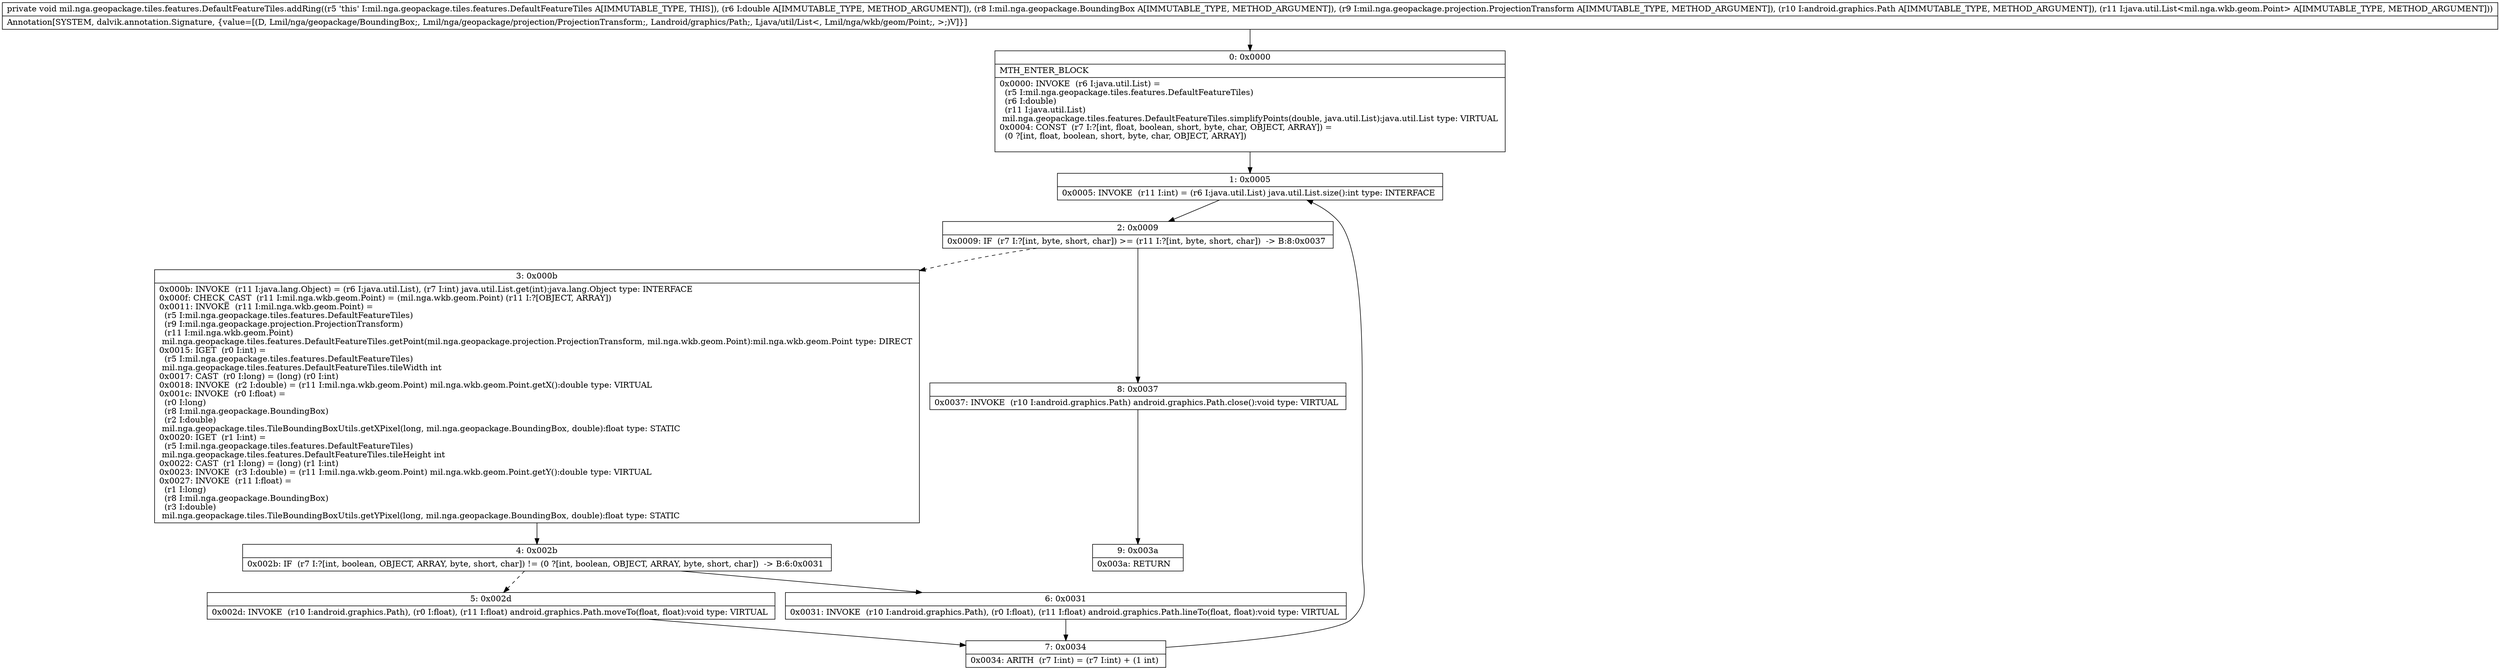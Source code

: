 digraph "CFG formil.nga.geopackage.tiles.features.DefaultFeatureTiles.addRing(DLmil\/nga\/geopackage\/BoundingBox;Lmil\/nga\/geopackage\/projection\/ProjectionTransform;Landroid\/graphics\/Path;Ljava\/util\/List;)V" {
Node_0 [shape=record,label="{0\:\ 0x0000|MTH_ENTER_BLOCK\l|0x0000: INVOKE  (r6 I:java.util.List) = \l  (r5 I:mil.nga.geopackage.tiles.features.DefaultFeatureTiles)\l  (r6 I:double)\l  (r11 I:java.util.List)\l mil.nga.geopackage.tiles.features.DefaultFeatureTiles.simplifyPoints(double, java.util.List):java.util.List type: VIRTUAL \l0x0004: CONST  (r7 I:?[int, float, boolean, short, byte, char, OBJECT, ARRAY]) = \l  (0 ?[int, float, boolean, short, byte, char, OBJECT, ARRAY])\l \l}"];
Node_1 [shape=record,label="{1\:\ 0x0005|0x0005: INVOKE  (r11 I:int) = (r6 I:java.util.List) java.util.List.size():int type: INTERFACE \l}"];
Node_2 [shape=record,label="{2\:\ 0x0009|0x0009: IF  (r7 I:?[int, byte, short, char]) \>= (r11 I:?[int, byte, short, char])  \-\> B:8:0x0037 \l}"];
Node_3 [shape=record,label="{3\:\ 0x000b|0x000b: INVOKE  (r11 I:java.lang.Object) = (r6 I:java.util.List), (r7 I:int) java.util.List.get(int):java.lang.Object type: INTERFACE \l0x000f: CHECK_CAST  (r11 I:mil.nga.wkb.geom.Point) = (mil.nga.wkb.geom.Point) (r11 I:?[OBJECT, ARRAY]) \l0x0011: INVOKE  (r11 I:mil.nga.wkb.geom.Point) = \l  (r5 I:mil.nga.geopackage.tiles.features.DefaultFeatureTiles)\l  (r9 I:mil.nga.geopackage.projection.ProjectionTransform)\l  (r11 I:mil.nga.wkb.geom.Point)\l mil.nga.geopackage.tiles.features.DefaultFeatureTiles.getPoint(mil.nga.geopackage.projection.ProjectionTransform, mil.nga.wkb.geom.Point):mil.nga.wkb.geom.Point type: DIRECT \l0x0015: IGET  (r0 I:int) = \l  (r5 I:mil.nga.geopackage.tiles.features.DefaultFeatureTiles)\l mil.nga.geopackage.tiles.features.DefaultFeatureTiles.tileWidth int \l0x0017: CAST  (r0 I:long) = (long) (r0 I:int) \l0x0018: INVOKE  (r2 I:double) = (r11 I:mil.nga.wkb.geom.Point) mil.nga.wkb.geom.Point.getX():double type: VIRTUAL \l0x001c: INVOKE  (r0 I:float) = \l  (r0 I:long)\l  (r8 I:mil.nga.geopackage.BoundingBox)\l  (r2 I:double)\l mil.nga.geopackage.tiles.TileBoundingBoxUtils.getXPixel(long, mil.nga.geopackage.BoundingBox, double):float type: STATIC \l0x0020: IGET  (r1 I:int) = \l  (r5 I:mil.nga.geopackage.tiles.features.DefaultFeatureTiles)\l mil.nga.geopackage.tiles.features.DefaultFeatureTiles.tileHeight int \l0x0022: CAST  (r1 I:long) = (long) (r1 I:int) \l0x0023: INVOKE  (r3 I:double) = (r11 I:mil.nga.wkb.geom.Point) mil.nga.wkb.geom.Point.getY():double type: VIRTUAL \l0x0027: INVOKE  (r11 I:float) = \l  (r1 I:long)\l  (r8 I:mil.nga.geopackage.BoundingBox)\l  (r3 I:double)\l mil.nga.geopackage.tiles.TileBoundingBoxUtils.getYPixel(long, mil.nga.geopackage.BoundingBox, double):float type: STATIC \l}"];
Node_4 [shape=record,label="{4\:\ 0x002b|0x002b: IF  (r7 I:?[int, boolean, OBJECT, ARRAY, byte, short, char]) != (0 ?[int, boolean, OBJECT, ARRAY, byte, short, char])  \-\> B:6:0x0031 \l}"];
Node_5 [shape=record,label="{5\:\ 0x002d|0x002d: INVOKE  (r10 I:android.graphics.Path), (r0 I:float), (r11 I:float) android.graphics.Path.moveTo(float, float):void type: VIRTUAL \l}"];
Node_6 [shape=record,label="{6\:\ 0x0031|0x0031: INVOKE  (r10 I:android.graphics.Path), (r0 I:float), (r11 I:float) android.graphics.Path.lineTo(float, float):void type: VIRTUAL \l}"];
Node_7 [shape=record,label="{7\:\ 0x0034|0x0034: ARITH  (r7 I:int) = (r7 I:int) + (1 int) \l}"];
Node_8 [shape=record,label="{8\:\ 0x0037|0x0037: INVOKE  (r10 I:android.graphics.Path) android.graphics.Path.close():void type: VIRTUAL \l}"];
Node_9 [shape=record,label="{9\:\ 0x003a|0x003a: RETURN   \l}"];
MethodNode[shape=record,label="{private void mil.nga.geopackage.tiles.features.DefaultFeatureTiles.addRing((r5 'this' I:mil.nga.geopackage.tiles.features.DefaultFeatureTiles A[IMMUTABLE_TYPE, THIS]), (r6 I:double A[IMMUTABLE_TYPE, METHOD_ARGUMENT]), (r8 I:mil.nga.geopackage.BoundingBox A[IMMUTABLE_TYPE, METHOD_ARGUMENT]), (r9 I:mil.nga.geopackage.projection.ProjectionTransform A[IMMUTABLE_TYPE, METHOD_ARGUMENT]), (r10 I:android.graphics.Path A[IMMUTABLE_TYPE, METHOD_ARGUMENT]), (r11 I:java.util.List\<mil.nga.wkb.geom.Point\> A[IMMUTABLE_TYPE, METHOD_ARGUMENT]))  | Annotation[SYSTEM, dalvik.annotation.Signature, \{value=[(D, Lmil\/nga\/geopackage\/BoundingBox;, Lmil\/nga\/geopackage\/projection\/ProjectionTransform;, Landroid\/graphics\/Path;, Ljava\/util\/List\<, Lmil\/nga\/wkb\/geom\/Point;, \>;)V]\}]\l}"];
MethodNode -> Node_0;
Node_0 -> Node_1;
Node_1 -> Node_2;
Node_2 -> Node_3[style=dashed];
Node_2 -> Node_8;
Node_3 -> Node_4;
Node_4 -> Node_5[style=dashed];
Node_4 -> Node_6;
Node_5 -> Node_7;
Node_6 -> Node_7;
Node_7 -> Node_1;
Node_8 -> Node_9;
}

